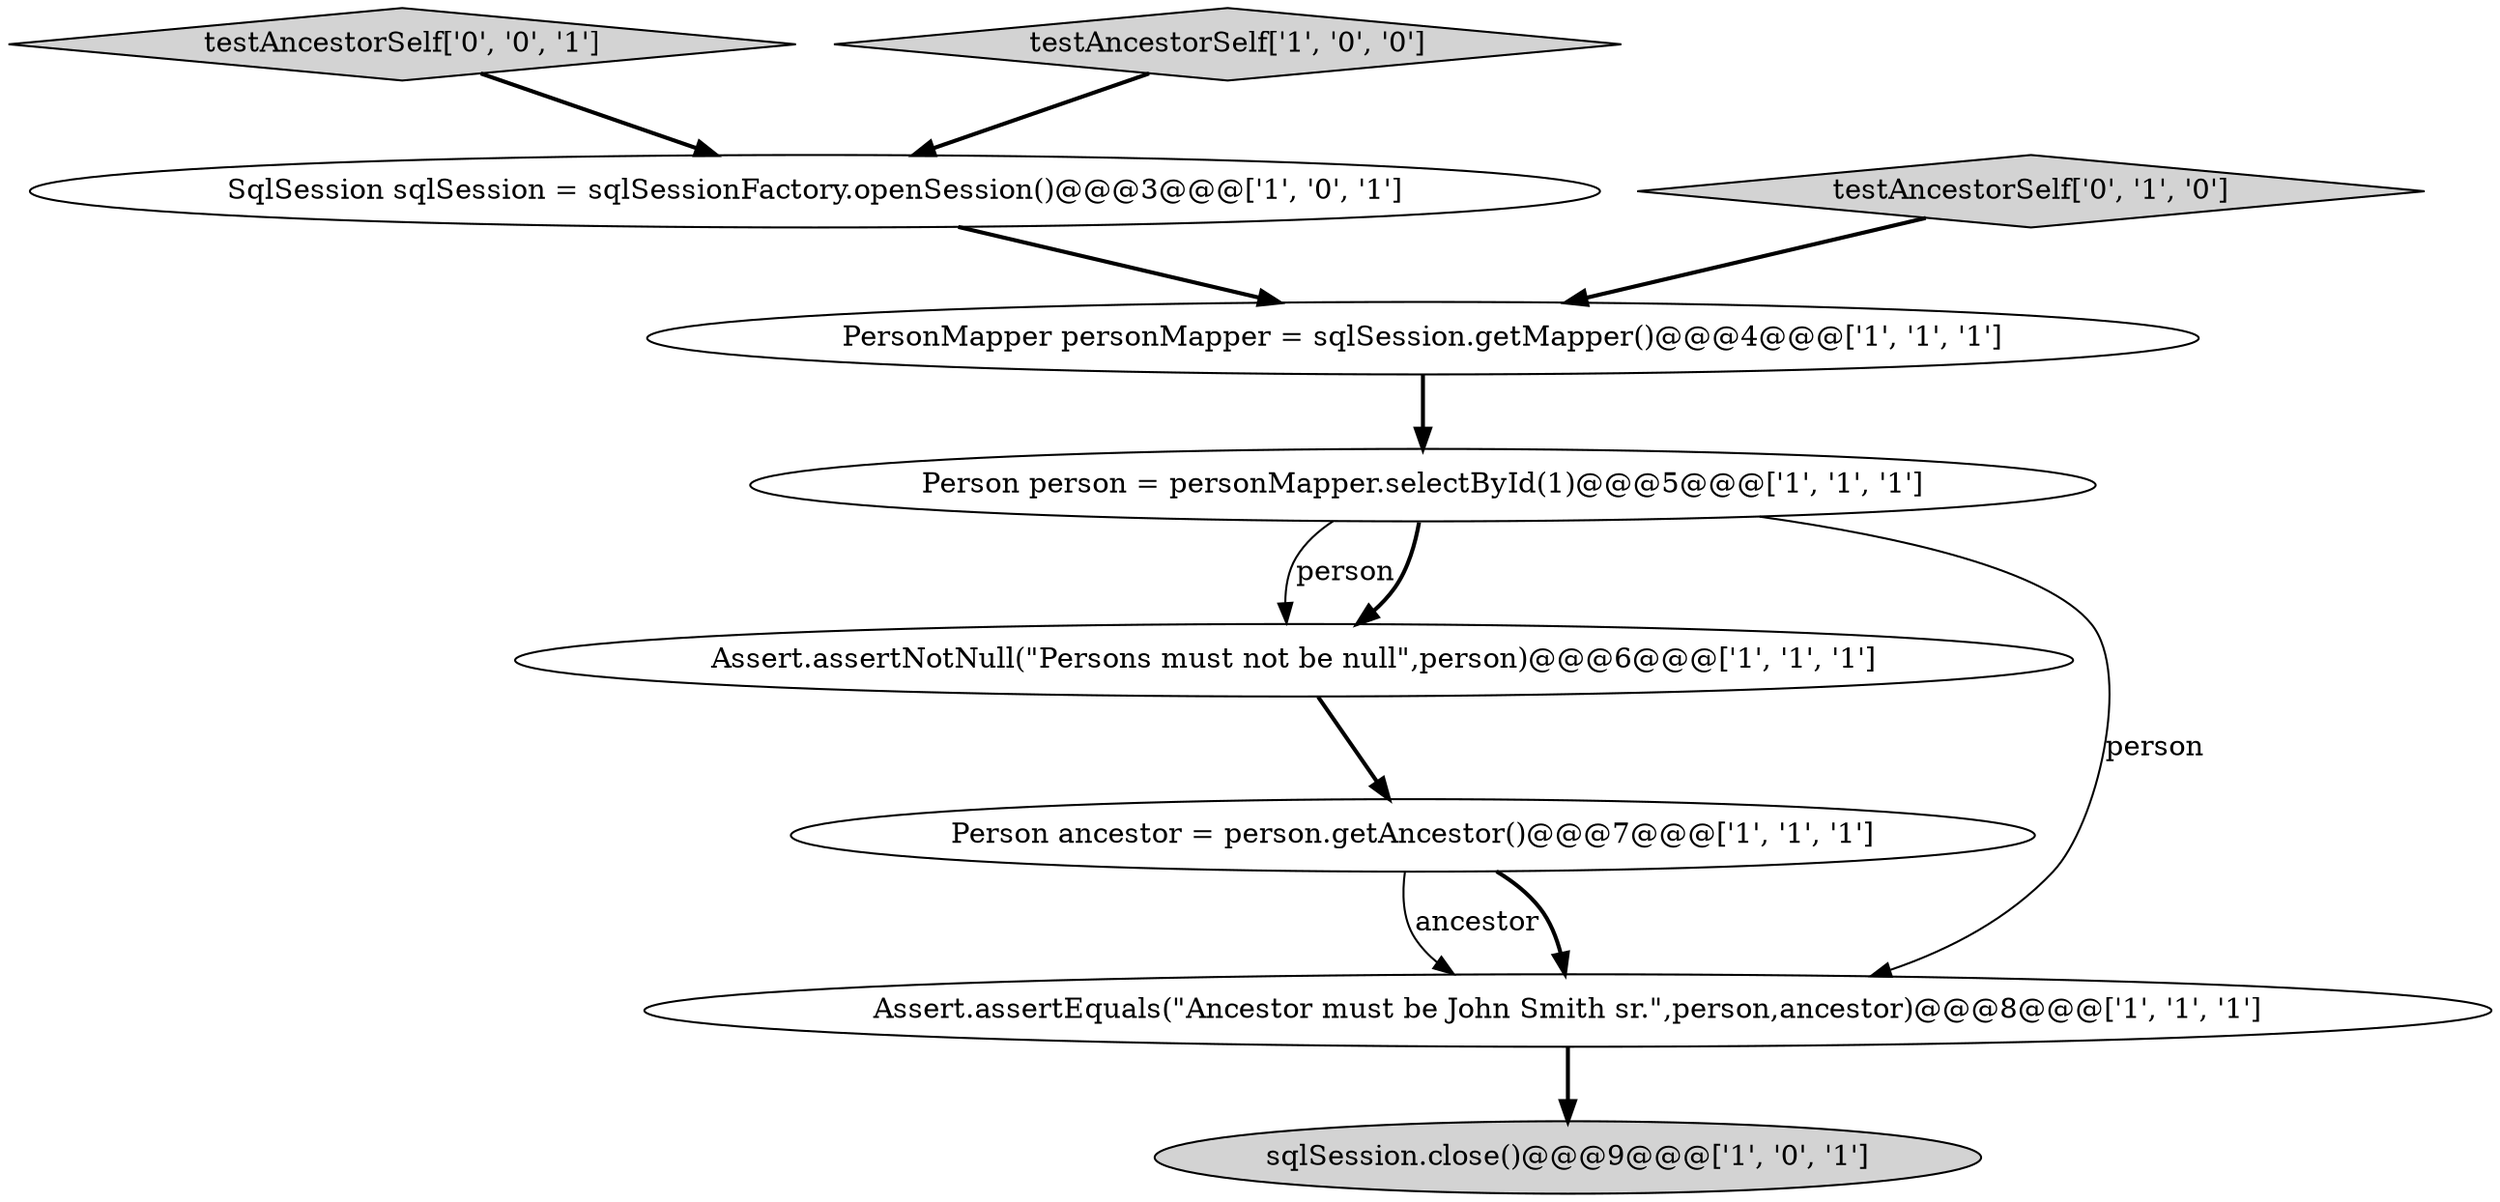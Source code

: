 digraph {
5 [style = filled, label = "sqlSession.close()@@@9@@@['1', '0', '1']", fillcolor = lightgray, shape = ellipse image = "AAA0AAABBB1BBB"];
7 [style = filled, label = "PersonMapper personMapper = sqlSession.getMapper()@@@4@@@['1', '1', '1']", fillcolor = white, shape = ellipse image = "AAA0AAABBB1BBB"];
1 [style = filled, label = "Assert.assertNotNull(\"Persons must not be null\",person)@@@6@@@['1', '1', '1']", fillcolor = white, shape = ellipse image = "AAA0AAABBB1BBB"];
0 [style = filled, label = "Person person = personMapper.selectById(1)@@@5@@@['1', '1', '1']", fillcolor = white, shape = ellipse image = "AAA0AAABBB1BBB"];
9 [style = filled, label = "testAncestorSelf['0', '0', '1']", fillcolor = lightgray, shape = diamond image = "AAA0AAABBB3BBB"];
2 [style = filled, label = "Person ancestor = person.getAncestor()@@@7@@@['1', '1', '1']", fillcolor = white, shape = ellipse image = "AAA0AAABBB1BBB"];
4 [style = filled, label = "testAncestorSelf['1', '0', '0']", fillcolor = lightgray, shape = diamond image = "AAA0AAABBB1BBB"];
3 [style = filled, label = "Assert.assertEquals(\"Ancestor must be John Smith sr.\",person,ancestor)@@@8@@@['1', '1', '1']", fillcolor = white, shape = ellipse image = "AAA0AAABBB1BBB"];
6 [style = filled, label = "SqlSession sqlSession = sqlSessionFactory.openSession()@@@3@@@['1', '0', '1']", fillcolor = white, shape = ellipse image = "AAA0AAABBB1BBB"];
8 [style = filled, label = "testAncestorSelf['0', '1', '0']", fillcolor = lightgray, shape = diamond image = "AAA0AAABBB2BBB"];
8->7 [style = bold, label=""];
1->2 [style = bold, label=""];
7->0 [style = bold, label=""];
3->5 [style = bold, label=""];
0->3 [style = solid, label="person"];
0->1 [style = solid, label="person"];
6->7 [style = bold, label=""];
4->6 [style = bold, label=""];
2->3 [style = solid, label="ancestor"];
0->1 [style = bold, label=""];
2->3 [style = bold, label=""];
9->6 [style = bold, label=""];
}
